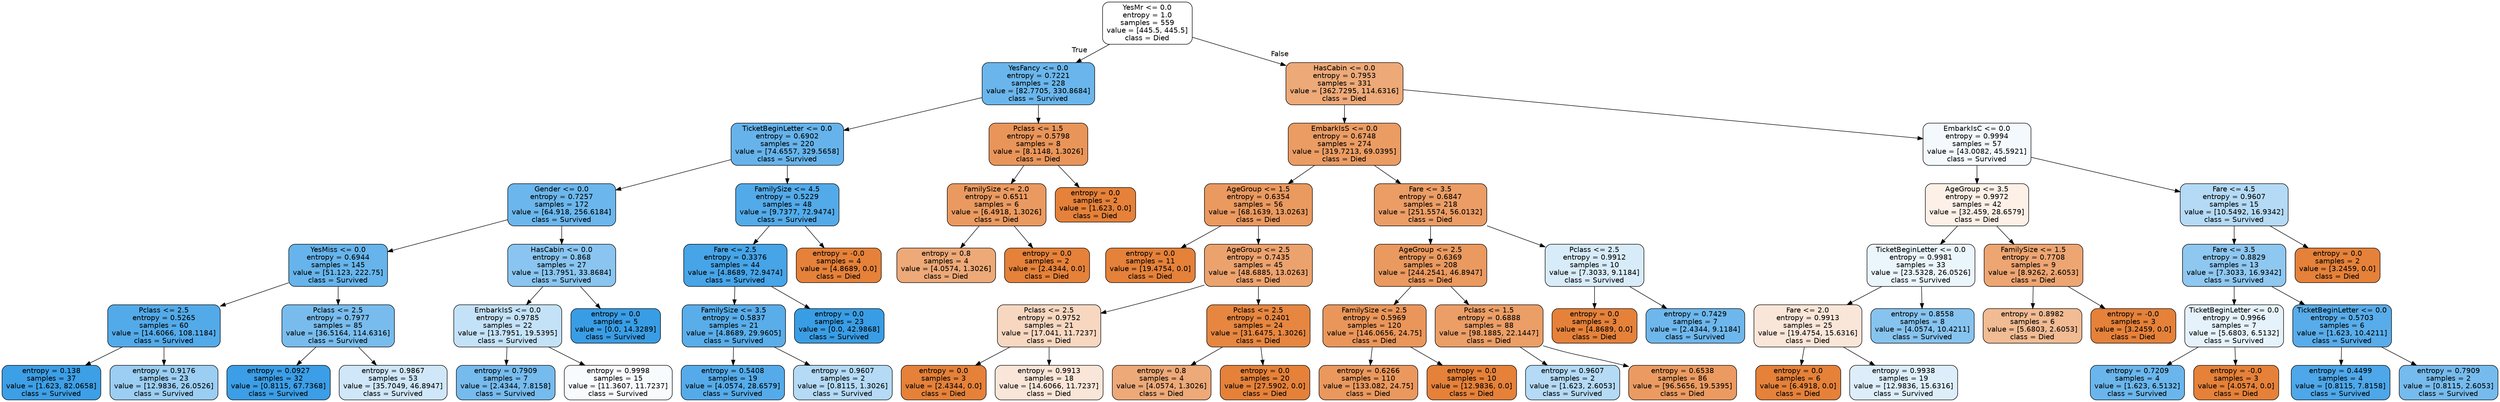 digraph Tree {
node [shape=box, style="filled, rounded", color="black", fontname=helvetica] ;
edge [fontname=helvetica] ;
0 [label="YesMr <= 0.0\nentropy = 1.0\nsamples = 559\nvalue = [445.5, 445.5]\nclass = Died", fillcolor="#e5813900"] ;
1 [label="YesFancy <= 0.0\nentropy = 0.7221\nsamples = 228\nvalue = [82.7705, 330.8684]\nclass = Survived", fillcolor="#399de5bf"] ;
0 -> 1 [labeldistance=2.5, labelangle=45, headlabel="True"] ;
2 [label="TicketBeginLetter <= 0.0\nentropy = 0.6902\nsamples = 220\nvalue = [74.6557, 329.5658]\nclass = Survived", fillcolor="#399de5c5"] ;
1 -> 2 ;
3 [label="Gender <= 0.0\nentropy = 0.7257\nsamples = 172\nvalue = [64.918, 256.6184]\nclass = Survived", fillcolor="#399de5be"] ;
2 -> 3 ;
4 [label="YesMiss <= 0.0\nentropy = 0.6944\nsamples = 145\nvalue = [51.123, 222.75]\nclass = Survived", fillcolor="#399de5c4"] ;
3 -> 4 ;
5 [label="Pclass <= 2.5\nentropy = 0.5265\nsamples = 60\nvalue = [14.6066, 108.1184]\nclass = Survived", fillcolor="#399de5dd"] ;
4 -> 5 ;
6 [label="entropy = 0.138\nsamples = 37\nvalue = [1.623, 82.0658]\nclass = Survived", fillcolor="#399de5fa"] ;
5 -> 6 ;
7 [label="entropy = 0.9176\nsamples = 23\nvalue = [12.9836, 26.0526]\nclass = Survived", fillcolor="#399de580"] ;
5 -> 7 ;
8 [label="Pclass <= 2.5\nentropy = 0.7977\nsamples = 85\nvalue = [36.5164, 114.6316]\nclass = Survived", fillcolor="#399de5ae"] ;
4 -> 8 ;
9 [label="entropy = 0.0927\nsamples = 32\nvalue = [0.8115, 67.7368]\nclass = Survived", fillcolor="#399de5fc"] ;
8 -> 9 ;
10 [label="entropy = 0.9867\nsamples = 53\nvalue = [35.7049, 46.8947]\nclass = Survived", fillcolor="#399de53d"] ;
8 -> 10 ;
11 [label="HasCabin <= 0.0\nentropy = 0.868\nsamples = 27\nvalue = [13.7951, 33.8684]\nclass = Survived", fillcolor="#399de597"] ;
3 -> 11 ;
12 [label="EmbarkIsS <= 0.0\nentropy = 0.9785\nsamples = 22\nvalue = [13.7951, 19.5395]\nclass = Survived", fillcolor="#399de54b"] ;
11 -> 12 ;
13 [label="entropy = 0.7909\nsamples = 7\nvalue = [2.4344, 7.8158]\nclass = Survived", fillcolor="#399de5b0"] ;
12 -> 13 ;
14 [label="entropy = 0.9998\nsamples = 15\nvalue = [11.3607, 11.7237]\nclass = Survived", fillcolor="#399de508"] ;
12 -> 14 ;
15 [label="entropy = 0.0\nsamples = 5\nvalue = [0.0, 14.3289]\nclass = Survived", fillcolor="#399de5ff"] ;
11 -> 15 ;
16 [label="FamilySize <= 4.5\nentropy = 0.5229\nsamples = 48\nvalue = [9.7377, 72.9474]\nclass = Survived", fillcolor="#399de5dd"] ;
2 -> 16 ;
17 [label="Fare <= 2.5\nentropy = 0.3376\nsamples = 44\nvalue = [4.8689, 72.9474]\nclass = Survived", fillcolor="#399de5ee"] ;
16 -> 17 ;
18 [label="FamilySize <= 3.5\nentropy = 0.5837\nsamples = 21\nvalue = [4.8689, 29.9605]\nclass = Survived", fillcolor="#399de5d6"] ;
17 -> 18 ;
19 [label="entropy = 0.5408\nsamples = 19\nvalue = [4.0574, 28.6579]\nclass = Survived", fillcolor="#399de5db"] ;
18 -> 19 ;
20 [label="entropy = 0.9607\nsamples = 2\nvalue = [0.8115, 1.3026]\nclass = Survived", fillcolor="#399de560"] ;
18 -> 20 ;
21 [label="entropy = 0.0\nsamples = 23\nvalue = [0.0, 42.9868]\nclass = Survived", fillcolor="#399de5ff"] ;
17 -> 21 ;
22 [label="entropy = -0.0\nsamples = 4\nvalue = [4.8689, 0.0]\nclass = Died", fillcolor="#e58139ff"] ;
16 -> 22 ;
23 [label="Pclass <= 1.5\nentropy = 0.5798\nsamples = 8\nvalue = [8.1148, 1.3026]\nclass = Died", fillcolor="#e58139d6"] ;
1 -> 23 ;
24 [label="FamilySize <= 2.0\nentropy = 0.6511\nsamples = 6\nvalue = [6.4918, 1.3026]\nclass = Died", fillcolor="#e58139cc"] ;
23 -> 24 ;
25 [label="entropy = 0.8\nsamples = 4\nvalue = [4.0574, 1.3026]\nclass = Died", fillcolor="#e58139ad"] ;
24 -> 25 ;
26 [label="entropy = 0.0\nsamples = 2\nvalue = [2.4344, 0.0]\nclass = Died", fillcolor="#e58139ff"] ;
24 -> 26 ;
27 [label="entropy = 0.0\nsamples = 2\nvalue = [1.623, 0.0]\nclass = Died", fillcolor="#e58139ff"] ;
23 -> 27 ;
28 [label="HasCabin <= 0.0\nentropy = 0.7953\nsamples = 331\nvalue = [362.7295, 114.6316]\nclass = Died", fillcolor="#e58139ae"] ;
0 -> 28 [labeldistance=2.5, labelangle=-45, headlabel="False"] ;
29 [label="EmbarkIsS <= 0.0\nentropy = 0.6748\nsamples = 274\nvalue = [319.7213, 69.0395]\nclass = Died", fillcolor="#e58139c8"] ;
28 -> 29 ;
30 [label="AgeGroup <= 1.5\nentropy = 0.6354\nsamples = 56\nvalue = [68.1639, 13.0263]\nclass = Died", fillcolor="#e58139ce"] ;
29 -> 30 ;
31 [label="entropy = 0.0\nsamples = 11\nvalue = [19.4754, 0.0]\nclass = Died", fillcolor="#e58139ff"] ;
30 -> 31 ;
32 [label="AgeGroup <= 2.5\nentropy = 0.7435\nsamples = 45\nvalue = [48.6885, 13.0263]\nclass = Died", fillcolor="#e58139bb"] ;
30 -> 32 ;
33 [label="Pclass <= 2.5\nentropy = 0.9752\nsamples = 21\nvalue = [17.041, 11.7237]\nclass = Died", fillcolor="#e5813950"] ;
32 -> 33 ;
34 [label="entropy = 0.0\nsamples = 3\nvalue = [2.4344, 0.0]\nclass = Died", fillcolor="#e58139ff"] ;
33 -> 34 ;
35 [label="entropy = 0.9913\nsamples = 18\nvalue = [14.6066, 11.7237]\nclass = Died", fillcolor="#e5813932"] ;
33 -> 35 ;
36 [label="Pclass <= 2.5\nentropy = 0.2401\nsamples = 24\nvalue = [31.6475, 1.3026]\nclass = Died", fillcolor="#e58139f5"] ;
32 -> 36 ;
37 [label="entropy = 0.8\nsamples = 4\nvalue = [4.0574, 1.3026]\nclass = Died", fillcolor="#e58139ad"] ;
36 -> 37 ;
38 [label="entropy = 0.0\nsamples = 20\nvalue = [27.5902, 0.0]\nclass = Died", fillcolor="#e58139ff"] ;
36 -> 38 ;
39 [label="Fare <= 3.5\nentropy = 0.6847\nsamples = 218\nvalue = [251.5574, 56.0132]\nclass = Died", fillcolor="#e58139c6"] ;
29 -> 39 ;
40 [label="AgeGroup <= 2.5\nentropy = 0.6369\nsamples = 208\nvalue = [244.2541, 46.8947]\nclass = Died", fillcolor="#e58139ce"] ;
39 -> 40 ;
41 [label="FamilySize <= 2.5\nentropy = 0.5969\nsamples = 120\nvalue = [146.0656, 24.75]\nclass = Died", fillcolor="#e58139d4"] ;
40 -> 41 ;
42 [label="entropy = 0.6266\nsamples = 110\nvalue = [133.082, 24.75]\nclass = Died", fillcolor="#e58139d0"] ;
41 -> 42 ;
43 [label="entropy = 0.0\nsamples = 10\nvalue = [12.9836, 0.0]\nclass = Died", fillcolor="#e58139ff"] ;
41 -> 43 ;
44 [label="Pclass <= 1.5\nentropy = 0.6888\nsamples = 88\nvalue = [98.1885, 22.1447]\nclass = Died", fillcolor="#e58139c5"] ;
40 -> 44 ;
45 [label="entropy = 0.9607\nsamples = 2\nvalue = [1.623, 2.6053]\nclass = Survived", fillcolor="#399de560"] ;
44 -> 45 ;
46 [label="entropy = 0.6538\nsamples = 86\nvalue = [96.5656, 19.5395]\nclass = Died", fillcolor="#e58139cb"] ;
44 -> 46 ;
47 [label="Pclass <= 2.5\nentropy = 0.9912\nsamples = 10\nvalue = [7.3033, 9.1184]\nclass = Survived", fillcolor="#399de533"] ;
39 -> 47 ;
48 [label="entropy = 0.0\nsamples = 3\nvalue = [4.8689, 0.0]\nclass = Died", fillcolor="#e58139ff"] ;
47 -> 48 ;
49 [label="entropy = 0.7429\nsamples = 7\nvalue = [2.4344, 9.1184]\nclass = Survived", fillcolor="#399de5bb"] ;
47 -> 49 ;
50 [label="EmbarkIsC <= 0.0\nentropy = 0.9994\nsamples = 57\nvalue = [43.0082, 45.5921]\nclass = Survived", fillcolor="#399de50e"] ;
28 -> 50 ;
51 [label="AgeGroup <= 3.5\nentropy = 0.9972\nsamples = 42\nvalue = [32.459, 28.6579]\nclass = Died", fillcolor="#e581391e"] ;
50 -> 51 ;
52 [label="TicketBeginLetter <= 0.0\nentropy = 0.9981\nsamples = 33\nvalue = [23.5328, 26.0526]\nclass = Survived", fillcolor="#399de519"] ;
51 -> 52 ;
53 [label="Fare <= 2.0\nentropy = 0.9913\nsamples = 25\nvalue = [19.4754, 15.6316]\nclass = Died", fillcolor="#e5813932"] ;
52 -> 53 ;
54 [label="entropy = 0.0\nsamples = 6\nvalue = [6.4918, 0.0]\nclass = Died", fillcolor="#e58139ff"] ;
53 -> 54 ;
55 [label="entropy = 0.9938\nsamples = 19\nvalue = [12.9836, 15.6316]\nclass = Survived", fillcolor="#399de52b"] ;
53 -> 55 ;
56 [label="entropy = 0.8558\nsamples = 8\nvalue = [4.0574, 10.4211]\nclass = Survived", fillcolor="#399de59c"] ;
52 -> 56 ;
57 [label="FamilySize <= 1.5\nentropy = 0.7708\nsamples = 9\nvalue = [8.9262, 2.6053]\nclass = Died", fillcolor="#e58139b5"] ;
51 -> 57 ;
58 [label="entropy = 0.8982\nsamples = 6\nvalue = [5.6803, 2.6053]\nclass = Died", fillcolor="#e581398a"] ;
57 -> 58 ;
59 [label="entropy = -0.0\nsamples = 3\nvalue = [3.2459, 0.0]\nclass = Died", fillcolor="#e58139ff"] ;
57 -> 59 ;
60 [label="Fare <= 4.5\nentropy = 0.9607\nsamples = 15\nvalue = [10.5492, 16.9342]\nclass = Survived", fillcolor="#399de560"] ;
50 -> 60 ;
61 [label="Fare <= 3.5\nentropy = 0.8829\nsamples = 13\nvalue = [7.3033, 16.9342]\nclass = Survived", fillcolor="#399de591"] ;
60 -> 61 ;
62 [label="TicketBeginLetter <= 0.0\nentropy = 0.9966\nsamples = 7\nvalue = [5.6803, 6.5132]\nclass = Survived", fillcolor="#399de521"] ;
61 -> 62 ;
63 [label="entropy = 0.7209\nsamples = 4\nvalue = [1.623, 6.5132]\nclass = Survived", fillcolor="#399de5bf"] ;
62 -> 63 ;
64 [label="entropy = -0.0\nsamples = 3\nvalue = [4.0574, 0.0]\nclass = Died", fillcolor="#e58139ff"] ;
62 -> 64 ;
65 [label="TicketBeginLetter <= 0.0\nentropy = 0.5703\nsamples = 6\nvalue = [1.623, 10.4211]\nclass = Survived", fillcolor="#399de5d7"] ;
61 -> 65 ;
66 [label="entropy = 0.4499\nsamples = 4\nvalue = [0.8115, 7.8158]\nclass = Survived", fillcolor="#399de5e5"] ;
65 -> 66 ;
67 [label="entropy = 0.7909\nsamples = 2\nvalue = [0.8115, 2.6053]\nclass = Survived", fillcolor="#399de5b0"] ;
65 -> 67 ;
68 [label="entropy = 0.0\nsamples = 2\nvalue = [3.2459, 0.0]\nclass = Died", fillcolor="#e58139ff"] ;
60 -> 68 ;
}